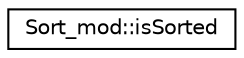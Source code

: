 digraph "Graphical Class Hierarchy"
{
 // LATEX_PDF_SIZE
  edge [fontname="Helvetica",fontsize="10",labelfontname="Helvetica",labelfontsize="10"];
  node [fontname="Helvetica",fontsize="10",shape=record];
  rankdir="LR";
  Node0 [label="Sort_mod::isSorted",height=0.2,width=0.4,color="black", fillcolor="white", style="filled",URL="$interfaceSort__mod_1_1isSorted.html",tooltip="Return .true. if the input array is sorted, either ascending or descending, or all equal."];
}

